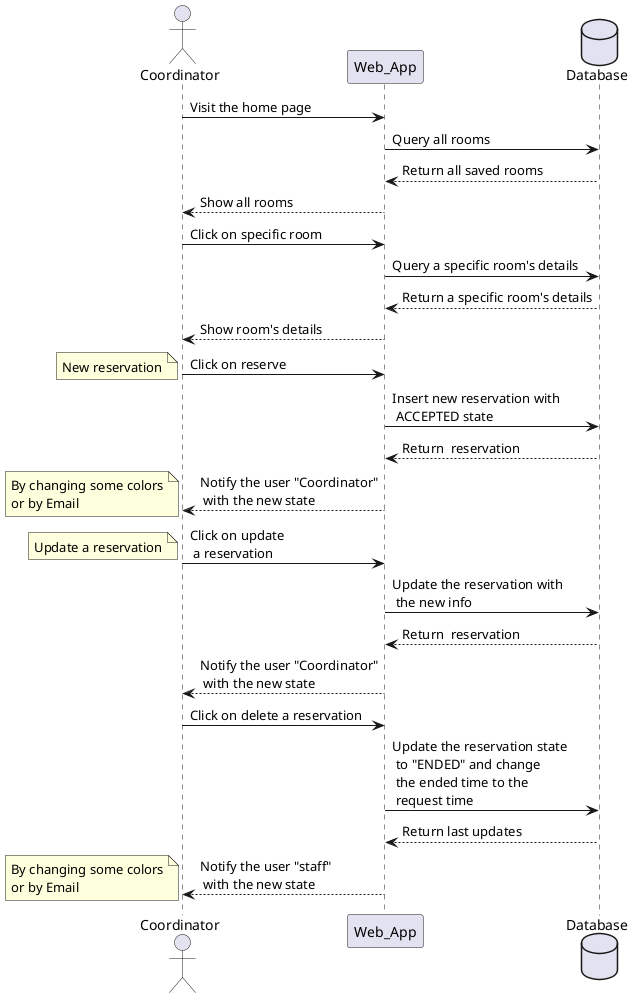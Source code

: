 @startuml Coordinator Reservations

actor Coordinator as Coordinator
participant Web_App as Web_App
database Database as DB

Coordinator -> Web_App: Visit the home page
Web_App -> DB: Query all rooms

DB --> Web_App: Return all saved rooms
Web_App --> Coordinator: Show all rooms


Coordinator -> Web_App: Click on specific room
Web_App -> DB: Query a specific room's details

DB --> Web_App: Return a specific room's details
Web_App --> Coordinator: Show room's details


Coordinator -> Web_App: Click on reserve
note left
New reservation
end note
Web_App -> DB: Insert new reservation with\n ACCEPTED state

DB --> Web_App: Return  reservation

Web_App --> Coordinator: Notify the user "Coordinator"\n with the new state
note left
By changing some colors
or by Email
end note


Coordinator -> Web_App: Click on update\n a reservation
note left
Update a reservation
end note
Web_App -> DB: Update the reservation with\n the new info

DB --> Web_App: Return  reservation
Web_App --> Coordinator: Notify the user "Coordinator"\n with the new state


Coordinator -> Web_App: Click on delete a reservation
Web_App -> DB: Update the reservation state\n to "ENDED" and change\n the ended time to the\n request time

DB --> Web_App: Return last updates
Web_App --> Coordinator: Notify the user "staff"\n with the new state
note left
By changing some colors
or by Email
end note

@endpuml